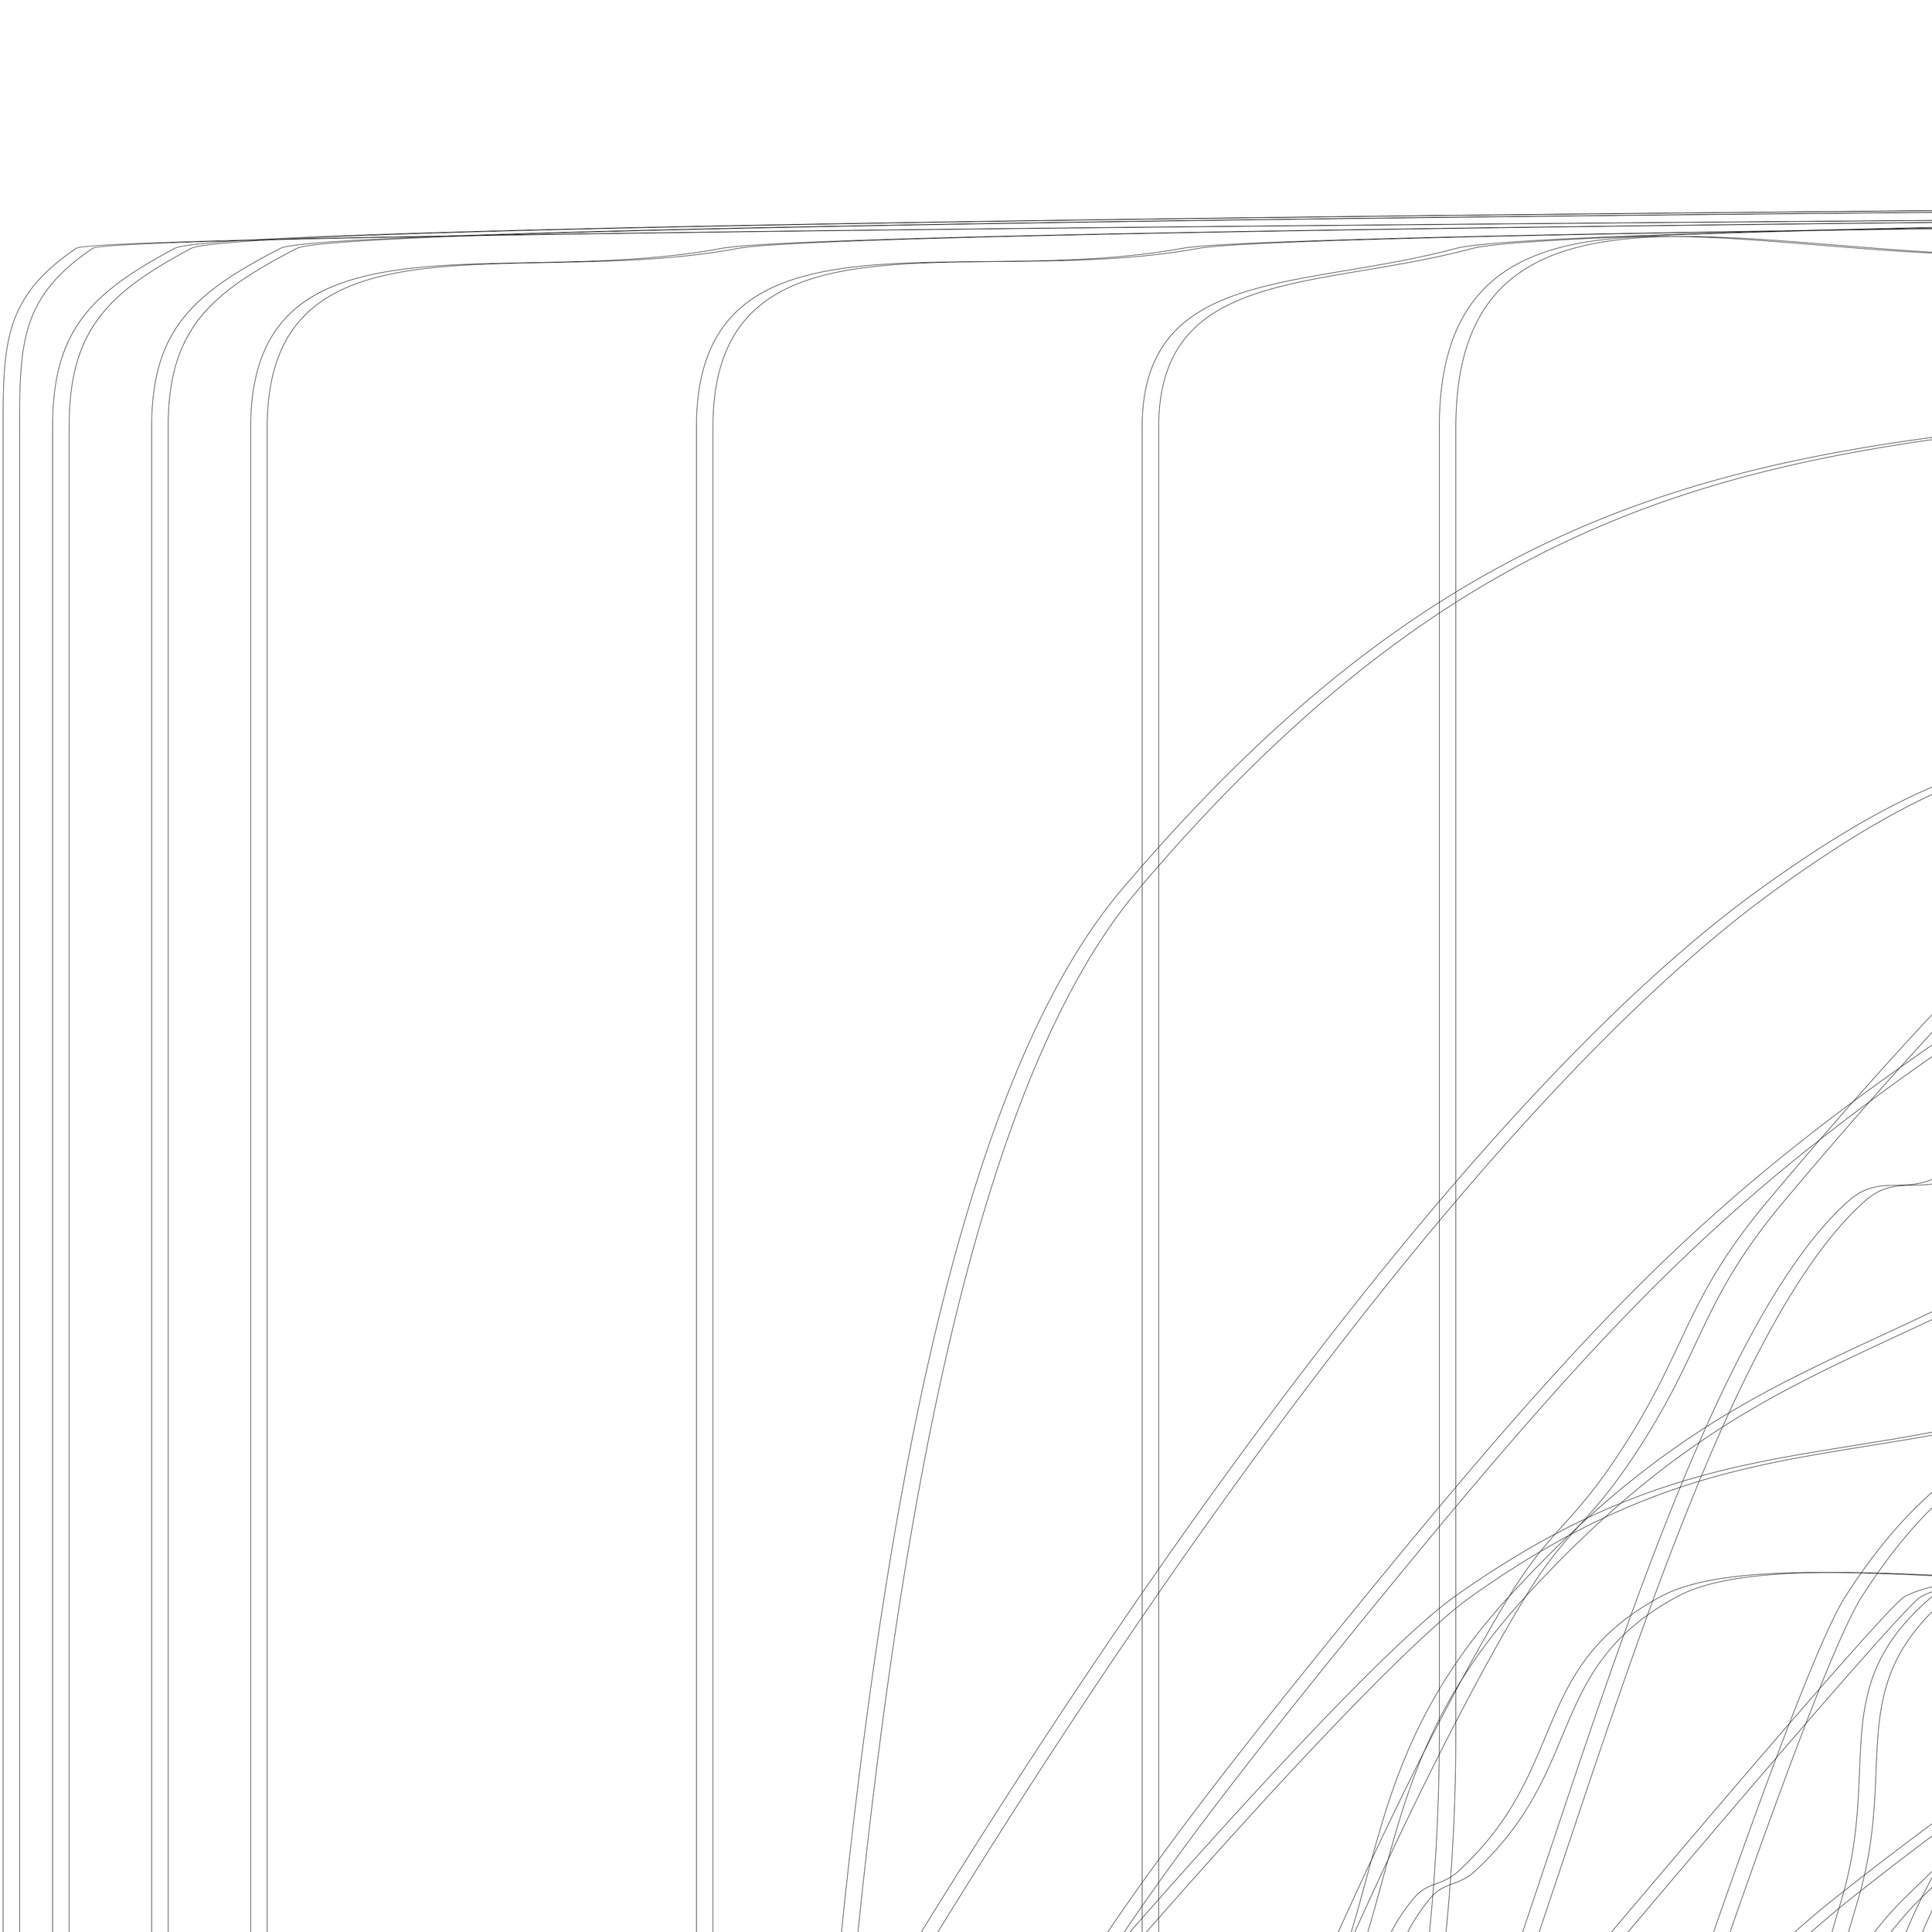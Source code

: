 @startuml EpTechUML
class CReview {
  +addReview()
  +editReview()
  +respondToReview()
  +listReviews()
  +canRespond()
}
class COrder {
  +addOrder()
  +editOrder()
  +deleteOrder()
  +listOrders()
  +viewOrder()
  +requestRefund()
}
class CFrontController {
  +run()
  -isPublic()
  -hasPermission()
}
class CShipping {
  +addShippingAddress()
  +showShippingAddresses()
  +deleteShippingAddress()
  +selectShippingAddress()
  +editShippingAddress()
  +showAddForm()
  +getShippingAddress()
}
class CAdmin {
  +manageUsers()
  +filterUsersPaginated()
  +deleteUser()
  +blockUser()
  +unblockUser()
  +manageProducts()
  +deleteProduct()
  +manageOrders()
  +changeOrderStatus()
  +manageReviews()
  +manageSection()
  +acceptRefund()
  +rejectRefund()
}
class CProduct {
  +listProducts()
  +addProduct()
  +modifyProduct()
  +deleteProduct()
}
class CPurchase {
  +shop()
  +viewProduct()
  +addToCart()
  +removeFromCart()
  +emptyCart()
  +showCart()
  +updateQuantity()
  +checkout()
  +completeOrder()
  +detailOrder()
}
class CUser {
  +home()
  +login()
  +isLogged()
  +logout()
  +signUp()
  +confirmEmail()
  +userDataForm()
  +userDataSection()
  +userHistoryOrders()
  +deleteAccount()
  +changePass()
  +changeUserData()
  +shipping()
  +addShipping()
  +deleteShipping()
  +reactivateShipping()
  +addCards()
  -validateCreditCardData()
  +creditCards()
  +deleteCreditCard()
  +reactivateCreditCard()
  +searchProducts()
  +deleteProduct()
}
class UEMailer {
  +__construct()
  -loadConfig()
  +sendAccountDeletionEmail()
  +sendProductDeletionEmail()
  +sendEmailConfirmation()
}
class FRegisteredUser {
  +findRegisteredUser()
  +findRegisteredUserById()
  +insertNewRegisteredUser()
  +deleteRegisteredUser()
  +updatePass()
  +updateRegisteredUser()
  +__construct()
  +createQueryBuilder()
  +createResultSetMappingBuilder()
  +createNamedQuery()
  +createNativeNamedQuery()
  +clear()
  +find()
  +findAll()
  +findBy()
  +findOneBy()
  +count()
  +__call()
  #getEntityName()
  +getClassName()
  #getEntityManager()
  #getClassMetadata()
  +matching()
}
class FItemOrder {
  +addItemOrder()
  +findItemOrder()
  +__construct()
  +createQueryBuilder()
  +createResultSetMappingBuilder()
  +createNamedQuery()
  +createNativeNamedQuery()
  +clear()
  +find()
  +findAll()
  +findBy()
  +findOneBy()
  +count()
  +__call()
  #getEntityName()
  +getClassName()
  #getEntityManager()
  #getClassMetadata()
  +matching()
}
class FAdmin {
  +findAdmin()
  +findAdminById()
  +updatePass()
  +updateAdmin()
  +deleteAdmin()
  +softDeleteUtente()
  +getAllUsersPaginated()
  +getFilteredUsersPaginated()
  -getTotalUsersCount()
  +getAllReviewsPaginated()
  +findReviewsByUserId()
  +__construct()
  +createQueryBuilder()
  +createResultSetMappingBuilder()
  +createNamedQuery()
  +createNativeNamedQuery()
  +clear()
  +find()
  +findAll()
  +findBy()
  +findOneBy()
  +count()
  +__call()
  #getEntityName()
  +getClassName()
  #getEntityManager()
  #getClassMetadata()
  +matching()
}
class FImage {
  +insertImage()
  +findImage()
  +getAllImages()
  +getAllObjectImages()
  +deleteAllImages()
  +__construct()
  +createQueryBuilder()
  +createResultSetMappingBuilder()
  +createNamedQuery()
  +createNativeNamedQuery()
  +clear()
  +find()
  +findAll()
  +findBy()
  +findOneBy()
  +count()
  +__call()
  #getEntityName()
  +getClassName()
  #getEntityManager()
  #getClassMetadata()
  +matching()
}
class FCreditCard {
  +findCreditCard()
  +insertCreditCard()
  +getAllCreditCardUser()
  +deleteCreditCard()
  +findAllActive()
  +softDelete()
  +canBeHardDeleted()
  +__construct()
  +createQueryBuilder()
  +createResultSetMappingBuilder()
  +createNamedQuery()
  +createNativeNamedQuery()
  +clear()
  +find()
  +findAll()
  +findBy()
  +findOneBy()
  +count()
  +__call()
  #getEntityName()
  +getClassName()
  #getEntityManager()
  #getClassMetadata()
  +matching()
}
class FOrder {
  +findOrderUser()
  +newOrder()
  +ChangeOrderStatus()
  +addRefundRequest()
  +__construct()
  +createQueryBuilder()
  +createResultSetMappingBuilder()
  +createNamedQuery()
  +createNativeNamedQuery()
  +clear()
  +find()
  +findAll()
  +findBy()
  +findOneBy()
  +count()
  +__call()
  #getEntityName()
  +getClassName()
  #getEntityManager()
  #getClassMetadata()
  +matching()
}
class FReview {
  +findReviewByID()
  +getReviewAdmin()
  +getReviewsProduct()
  +getReviewUser()
  +insertReview()
  +deleteReview()
  +hasPurchasedProduct()
  +__construct()
  +createQueryBuilder()
  +createResultSetMappingBuilder()
  +createNamedQuery()
  +createNativeNamedQuery()
  +clear()
  +find()
  +findAll()
  +findBy()
  +findOneBy()
  +count()
  +__call()
  #getEntityName()
  +getClassName()
  #getEntityManager()
  #getClassMetadata()
  +matching()
}
class FPersistentManager {
  -__construct()
  +getInstance()
  +setInstance()
  +getRepository()
  +persist()
  +remove()
  +flush()
  +clear()
  +find()
  +findAll()
  +findBy()
  +findOneBy()
  +refresh()
  +findUtente()
  +findRegisteredUserById()
  +findAdminById()
  +insertNewUtente()
  +updatePass()
  -updateRegisteredUserPass()
  -updateAdminPass()
  +updateUtente()
  +deleteUtente()
  +getAllProducts()
  +getAllSameCatProducts()
  +getAllCategories()
  +insertProduct()
  +findCategory()
  +updateCatProdotto()
  +deleteProduct()
  +getAllOrders()
  +newOrder()
  +addProductOrder()
  +getAllShippingUser()
  +getAllCreditCardUser()
  +insertShipping()
  +deleteShipping()
  +insertCreditCard()
  +deleteCreditCard()
  +getOrderUser()
  +searchProduct()
  +getProductFiltered()
  +getAllBrands()
  +findItemOrder()
  +update()
  +getProductById()
  +getReviewsProduct()
  +addReview()
  +getReviewUser()
  +getProductForAdmin()
  +findUser()
  -findUserByEmail()
  -findUserByObject()
  +findCreditCard()
  +findShipping()
  +hasPurchasedProduct()
  +getReviewAdmin()
  +getAllProductsByAdmin()
  +updateAdminCatProduct()
  +hasProducts()
  +deleteCategory()
  +softDeleteShipping()
  +canShippingBeHardDeleted()
  +reactivateShipping()
  +canCreditCardBeHardDeleted()
  +softDeleteCreditCard()
  +reactivateCreditCard()
  +addOrderData()
  +deleteOrder()
  +getOrders()
  +getAllUsersPaginated()
  +getFilteredUsersPaginated()
  +getLatestProductsHome()
  +getAllImages()
  +insertImage()
  +findImage()
  +updateImageProduct()
  +deleteAllImages()
  +updateProduct()
  +softDeleteUtente()
  +getAllReviewsPaginated()
  +addRefundRequest()
}
class FProduct {
  +insertProduct()
  +deleteProduct()
  +updateImageProduct()
  +updateAdminCatProduct()
  +getAllProducts()
  +getProductById()
  +getLatestNewProducts()
  +getAllProductsByAdmin()
  +updateProduct()
  +getAllProductsByCategory()
  +__construct()
  +createQueryBuilder()
  +createResultSetMappingBuilder()
  +createNamedQuery()
  +createNativeNamedQuery()
  +clear()
  +find()
  +findAll()
  +findBy()
  +findOneBy()
  +count()
  +__call()
  #getEntityName()
  +getClassName()
  #getEntityManager()
  #getClassMetadata()
  +matching()
}
class FCategory {
  +getAllCategories()
  +findCategoria()
  +__construct()
  +createQueryBuilder()
  +createResultSetMappingBuilder()
  +createNamedQuery()
  +createNativeNamedQuery()
  +clear()
  +find()
  +findAll()
  +findBy()
  +findOneBy()
  +count()
  +__call()
  #getEntityName()
  +getClassName()
  #getEntityManager()
  #getClassMetadata()
  +matching()
}
class FShipping {
  +findShipping()
  +insertShipping()
  +getAllShippingUser()
  +deleteShipping()
  +findAllActive()
  +softDelete()
  +canBeHardDeleted()
  +__construct()
  +createQueryBuilder()
  +createResultSetMappingBuilder()
  +createNamedQuery()
  +createNativeNamedQuery()
  +clear()
  +find()
  +findAll()
  +findBy()
  +findOneBy()
  +count()
  +__call()
  #getEntityName()
  +getClassName()
  #getEntityManager()
  #getClassMetadata()
  +matching()
}
class VProduct {
  +__construct()
  +listProducts()
  +addProductForm()
  +modifyProductForm()
  +errorImageUpload()
}
class VOrder {
  +__construct()
  +showOrders()
  +showOrder()
  +showAddOrderForm()
  +showEditOrderForm()
}
class VReview {
  +__construct()
  +showProductReviews()
  +showAdminReviews()
  +showReviewForm()
  +showReplyForm()
}
class VPurchase {
  +__construct()
  +shop()
  +viewProduct()
  +cart()
  +viewCheckoutForm()
  +viewConfermaOrder()
  +detailOrder()
  +errorOrder()
}
class VAdmin {
  +__construct()
  +manageProducts()
  +manageUsers()
  +displaySearchResults()
  +displayFilteredUsers()
  +manageReviews()
  +displayFilteredReviews()
  +showManageOrders()
  +showManageSection()
}
class VShipping {
  +__construct()
  +showAddresses()
  +showAddForm()
  +showEditForm()
}
class VUser {
  +__construct()
  +cart_header()
  +countItemCart()
  +checkLogin()
  +accessDenied()
  +accessUnAuthorized()
  +showLoginForm()
  +loginSuccessUser()
  +loginSuccessAdmin()
  +loginError()
  +logout()
  +signUp()
  +checkPassSignUp()
  +signUpError()
  +userDataForm()
  +userDataSection()
  +userHistoryOrders()
  +changePass()
  +errorPassUpdate()
  +errorOldPass()
  +equalPasswordError()
  +shipping()
  +addShipping()
  +addShippingWithError()
  +errorDeleteShipping()
  +creditCards()
  +errorDeleteCard()
  +addCards()
  +addCardsWithErrors()
  +signUpSuccess()
}
class EImage {
  +__construct()
  +getEncodedData()
  +getIdImage()
  +setIdImage()
  +getName()
  +setName()
  +getSize()
  +setSize()
  +getType()
  +setType()
  +getImageData()
  +setImageData()
  +getProduct()
  +setProduct()
}
class EShipping {
  +__construct()
  +getIdShipping()
  +isDeleted()
  +setDeleted()
  +getAddress()
  +setAddress()
  +getCAP()
  +setCAP()
  +getCity()
  +setCity()
  +getRecipientName()
  +setRecipientName()
  +getRecipientSurname()
  +setRecipientSurname()
  +getOrders()
  +setOrders()
  +getShippingRegisteredUser()
  +setShippingRegisteredUser()
}
class EOrder {
  +__construct()
  +addQProductOrder()
  +removeQProductOrder()
  +getIdOrder()
  +setIdOrder()
  +getTotalPrice()
  +setTotalPrice()
  +getDateTime()
  +setDateTime()
  +getShipping()
  +setShipping()
  +getTotalQuantityProduct()
  +setTotalQuantityProduct()
  +getOrderStatus()
  +setOrderStatus()
  +isPresoInCarico()
  +isInSpedizione()
  +isConsegnato()
  +isAnnullato()
  +getItemOrder()
  +setItemOrder()
  +getCreditCard()
  +setCreditCard()
  +getRegistereduser()
  +setRegisteredUser()
  +getRefundRequests()
  +hasRefundRequest()
}
class EProduct {
  +__construct()
  +getProductId()
  +getNameCategory()
  +setNameCategory()
  +getNameProduct()
  +setNameProduct()
  +getPriceProduct()
  +setPriceProduct()
  +getDescription()
  +setDescription()
  +getBrand()
  +setBrand()
  +getModel()
  +setModel()
  +getColor()
  +setColor()
  +getItemOrder()
  +getReviews()
  +setReviews()
  +getAvQuantity()
  +setAvQuantity()
  +getAdmin()
  +setAdmin()
  +isDeleted()
  +setDeleted()
  +getImages()
  +addImage()
  +removeImage()
}
class ECategory {
  +__construct()
  +getIdCategory()
  +getNameCategory()
  +setNameCategory()
  +getProducts()
  +setProducts()
}
class EItemOrder {
  +__construct()
  +getQuantity()
  +setQuantity()
  +getOrder()
  +setOrder()
  +getProduct()
  +setProduct()
}
class EReview {
  +__construct()
  +getReviewId()
  +getText()
  +setText()
  +getVote()
  +setVote()
  +getProduct()
  +setProduct()
  +getRegisteredUser()
  +setRegisteredUser()
  +setResponseAdmin()
  +getResponseAdmin()
  +getAdmin()
  +setAdmin()
}
class ERegisteredUser {
  +__construct()
  +getIdRegisteredUser()
  +getName()
  +setName()
  +getSurname()
  +setSurname()
  +getEmail()
  +setEmail()
  +getBirthDate()
  +setBirthDate()
  +getUsername()
  +setUsername()
  +getPassword()
  +setPassword()
  +getOrders()
  +setOrders()
  +getReviews()
  +setReviews()
  +getAddresses()
  +getCreditCards()
  +setCreditCards()
  +isBlocked()
  +setBlocked()
  +isDeleted()
  +setDeleted()
  +getConfirmationToken()
  +setConfirmationToken()
  +isEmailConfirmed()
  +setEmailConfirmed()
}
class ECreditCard {
  +__construct()
  +getCardNumber()
  +setCardNumber()
  +getCardHolderName()
  +setCardHolderName()
  +getEndDate()
  +setEndDate()
  +getCVV()
  +setCVV()
  +getOrders()
  +setOrders()
  +getRegisteredUser()
  +setRegisteredUser()
  +isDeleted()
  +setDeleted()
}
class EUnRegisteredUser {
  +__construct()
  +getIdUnRegisteredUser()
}
class ERefundRequest {
  +__construct()
  +getId()
  +getOrder()
  +getStatus()
  +setStatus()
  +getRequestDate()
}
class EAdmin {
  +__construct()
  +getIdAdmin()
  +getName()
  +setName()
  +getSurname()
  +setSurname()
  +getEmail()
  +setEmail()
  +getUsername()
  +setUsername()
  +getPassword()
  +setPassword()
  +getProducts()
  +getReviews()
}
CReview <|-- COrder
CReview <|-- CFrontController
CReview <|-- CShipping
CReview <|-- CAdmin
CReview <|-- CProduct
CReview <|-- CPurchase
CReview <|-- CUser
CReview <|-- UEMailer
CReview <|-- FRegisteredUser
CReview <|-- FItemOrder
CReview <|-- FAdmin
CReview <|-- FImage
CReview <|-- FCreditCard
CReview <|-- FOrder
CReview <|-- FReview
CReview <|-- FPersistentManager
CReview <|-- FProduct
CReview <|-- FCategory
CReview <|-- FShipping
CReview <|-- VProduct
CReview <|-- VOrder
CReview <|-- VReview
CReview <|-- VPurchase
CReview <|-- VAdmin
CReview <|-- VShipping
CReview <|-- VUser
CReview <|-- EImage
CReview <|-- EShipping
CReview <|-- EOrder
CReview <|-- EProduct
CReview <|-- ECategory
CReview <|-- EItemOrder
CReview <|-- EReview
CReview <|-- ERegisteredUser
CReview <|-- ECreditCard
CReview <|-- EUnRegisteredUser
CReview <|-- ERefundRequest
CReview <|-- EAdmin
COrder <|-- CReview
COrder <|-- CFrontController
COrder <|-- CShipping
COrder <|-- CAdmin
COrder <|-- CProduct
COrder <|-- CPurchase
COrder <|-- CUser
COrder <|-- UEMailer
COrder <|-- FRegisteredUser
COrder <|-- FItemOrder
COrder <|-- FAdmin
COrder <|-- FImage
COrder <|-- FCreditCard
COrder <|-- FOrder
COrder <|-- FReview
COrder <|-- FPersistentManager
COrder <|-- FProduct
COrder <|-- FCategory
COrder <|-- FShipping
COrder <|-- VProduct
COrder <|-- VOrder
COrder <|-- VReview
COrder <|-- VPurchase
COrder <|-- VAdmin
COrder <|-- VShipping
COrder <|-- VUser
COrder <|-- EImage
COrder <|-- EShipping
COrder <|-- EOrder
COrder <|-- EProduct
COrder <|-- ECategory
COrder <|-- EItemOrder
COrder <|-- EReview
COrder <|-- ERegisteredUser
COrder <|-- ECreditCard
COrder <|-- EUnRegisteredUser
COrder <|-- ERefundRequest
COrder <|-- EAdmin
CFrontController <|-- CReview
CFrontController <|-- COrder
CFrontController <|-- CShipping
CFrontController <|-- CAdmin
CFrontController <|-- CProduct
CFrontController <|-- CPurchase
CFrontController <|-- CUser
CFrontController <|-- UEMailer
CFrontController <|-- FRegisteredUser
CFrontController <|-- FItemOrder
CFrontController <|-- FAdmin
CFrontController <|-- FImage
CFrontController <|-- FCreditCard
CFrontController <|-- FOrder
CFrontController <|-- FReview
CFrontController <|-- FPersistentManager
CFrontController <|-- FProduct
CFrontController <|-- FCategory
CFrontController <|-- FShipping
CFrontController <|-- VProduct
CFrontController <|-- VOrder
CFrontController <|-- VReview
CFrontController <|-- VPurchase
CFrontController <|-- VAdmin
CFrontController <|-- VShipping
CFrontController <|-- VUser
CFrontController <|-- EImage
CFrontController <|-- EShipping
CFrontController <|-- EOrder
CFrontController <|-- EProduct
CFrontController <|-- ECategory
CFrontController <|-- EItemOrder
CFrontController <|-- EReview
CFrontController <|-- ERegisteredUser
CFrontController <|-- ECreditCard
CFrontController <|-- EUnRegisteredUser
CFrontController <|-- ERefundRequest
CFrontController <|-- EAdmin
CShipping <|-- CReview
CShipping <|-- COrder
CShipping <|-- CFrontController
CShipping <|-- CAdmin
CShipping <|-- CProduct
CShipping <|-- CPurchase
CShipping <|-- CUser
CShipping <|-- UEMailer
CShipping <|-- FRegisteredUser
CShipping <|-- FItemOrder
CShipping <|-- FAdmin
CShipping <|-- FImage
CShipping <|-- FCreditCard
CShipping <|-- FOrder
CShipping <|-- FReview
CShipping <|-- FPersistentManager
CShipping <|-- FProduct
CShipping <|-- FCategory
CShipping <|-- FShipping
CShipping <|-- VProduct
CShipping <|-- VOrder
CShipping <|-- VReview
CShipping <|-- VPurchase
CShipping <|-- VAdmin
CShipping <|-- VShipping
CShipping <|-- VUser
CShipping <|-- EImage
CShipping <|-- EShipping
CShipping <|-- EOrder
CShipping <|-- EProduct
CShipping <|-- ECategory
CShipping <|-- EItemOrder
CShipping <|-- EReview
CShipping <|-- ERegisteredUser
CShipping <|-- ECreditCard
CShipping <|-- EUnRegisteredUser
CShipping <|-- ERefundRequest
CShipping <|-- EAdmin
CAdmin <|-- CReview
CAdmin <|-- COrder
CAdmin <|-- CFrontController
CAdmin <|-- CShipping
CAdmin <|-- CProduct
CAdmin <|-- CPurchase
CAdmin <|-- CUser
CAdmin <|-- UEMailer
CAdmin <|-- FRegisteredUser
CAdmin <|-- FItemOrder
CAdmin <|-- FAdmin
CAdmin <|-- FImage
CAdmin <|-- FCreditCard
CAdmin <|-- FOrder
CAdmin <|-- FReview
CAdmin <|-- FPersistentManager
CAdmin <|-- FProduct
CAdmin <|-- FCategory
CAdmin <|-- FShipping
CAdmin <|-- VProduct
CAdmin <|-- VOrder
CAdmin <|-- VReview
CAdmin <|-- VPurchase
CAdmin <|-- VAdmin
CAdmin <|-- VShipping
CAdmin <|-- VUser
CAdmin <|-- EImage
CAdmin <|-- EShipping
CAdmin <|-- EOrder
CAdmin <|-- EProduct
CAdmin <|-- ECategory
CAdmin <|-- EItemOrder
CAdmin <|-- EReview
CAdmin <|-- ERegisteredUser
CAdmin <|-- ECreditCard
CAdmin <|-- EUnRegisteredUser
CAdmin <|-- ERefundRequest
CAdmin <|-- EAdmin
CProduct <|-- CReview
CProduct <|-- COrder
CProduct <|-- CFrontController
CProduct <|-- CShipping
CProduct <|-- CAdmin
CProduct <|-- CPurchase
CProduct <|-- CUser
CProduct <|-- UEMailer
CProduct <|-- FRegisteredUser
CProduct <|-- FItemOrder
CProduct <|-- FAdmin
CProduct <|-- FImage
CProduct <|-- FCreditCard
CProduct <|-- FOrder
CProduct <|-- FReview
CProduct <|-- FPersistentManager
CProduct <|-- FProduct
CProduct <|-- FCategory
CProduct <|-- FShipping
CProduct <|-- VProduct
CProduct <|-- VOrder
CProduct <|-- VReview
CProduct <|-- VPurchase
CProduct <|-- VAdmin
CProduct <|-- VShipping
CProduct <|-- VUser
CProduct <|-- EImage
CProduct <|-- EShipping
CProduct <|-- EOrder
CProduct <|-- EProduct
CProduct <|-- ECategory
CProduct <|-- EItemOrder
CProduct <|-- EReview
CProduct <|-- ERegisteredUser
CProduct <|-- ECreditCard
CProduct <|-- EUnRegisteredUser
CProduct <|-- ERefundRequest
CProduct <|-- EAdmin
CPurchase <|-- CReview
CPurchase <|-- COrder
CPurchase <|-- CFrontController
CPurchase <|-- CShipping
CPurchase <|-- CAdmin
CPurchase <|-- CProduct
CPurchase <|-- CUser
CPurchase <|-- UEMailer
CPurchase <|-- FRegisteredUser
CPurchase <|-- FItemOrder
CPurchase <|-- FAdmin
CPurchase <|-- FImage
CPurchase <|-- FCreditCard
CPurchase <|-- FOrder
CPurchase <|-- FReview
CPurchase <|-- FPersistentManager
CPurchase <|-- FProduct
CPurchase <|-- FCategory
CPurchase <|-- FShipping
CPurchase <|-- VProduct
CPurchase <|-- VOrder
CPurchase <|-- VReview
CPurchase <|-- VPurchase
CPurchase <|-- VAdmin
CPurchase <|-- VShipping
CPurchase <|-- VUser
CPurchase <|-- EImage
CPurchase <|-- EShipping
CPurchase <|-- EOrder
CPurchase <|-- EProduct
CPurchase <|-- ECategory
CPurchase <|-- EItemOrder
CPurchase <|-- EReview
CPurchase <|-- ERegisteredUser
CPurchase <|-- ECreditCard
CPurchase <|-- EUnRegisteredUser
CPurchase <|-- ERefundRequest
CPurchase <|-- EAdmin
CUser <|-- CReview
CUser <|-- COrder
CUser <|-- CFrontController
CUser <|-- CShipping
CUser <|-- CAdmin
CUser <|-- CProduct
CUser <|-- CPurchase
CUser <|-- UEMailer
CUser <|-- FRegisteredUser
CUser <|-- FItemOrder
CUser <|-- FAdmin
CUser <|-- FImage
CUser <|-- FCreditCard
CUser <|-- FOrder
CUser <|-- FReview
CUser <|-- FPersistentManager
CUser <|-- FProduct
CUser <|-- FCategory
CUser <|-- FShipping
CUser <|-- VProduct
CUser <|-- VOrder
CUser <|-- VReview
CUser <|-- VPurchase
CUser <|-- VAdmin
CUser <|-- VShipping
CUser <|-- VUser
CUser <|-- EImage
CUser <|-- EShipping
CUser <|-- EOrder
CUser <|-- EProduct
CUser <|-- ECategory
CUser <|-- EItemOrder
CUser <|-- EReview
CUser <|-- ERegisteredUser
CUser <|-- ECreditCard
CUser <|-- EUnRegisteredUser
CUser <|-- ERefundRequest
CUser <|-- EAdmin
UEMailer <|-- CReview
UEMailer <|-- COrder
UEMailer <|-- CFrontController
UEMailer <|-- CShipping
UEMailer <|-- CAdmin
UEMailer <|-- CProduct
UEMailer <|-- CPurchase
UEMailer <|-- CUser
UEMailer <|-- FRegisteredUser
UEMailer <|-- FItemOrder
UEMailer <|-- FAdmin
UEMailer <|-- FImage
UEMailer <|-- FCreditCard
UEMailer <|-- FOrder
UEMailer <|-- FReview
UEMailer <|-- FPersistentManager
UEMailer <|-- FProduct
UEMailer <|-- FCategory
UEMailer <|-- FShipping
UEMailer <|-- VProduct
UEMailer <|-- VOrder
UEMailer <|-- VReview
UEMailer <|-- VPurchase
UEMailer <|-- VAdmin
UEMailer <|-- VShipping
UEMailer <|-- VUser
UEMailer <|-- EImage
UEMailer <|-- EShipping
UEMailer <|-- EOrder
UEMailer <|-- EProduct
UEMailer <|-- ECategory
UEMailer <|-- EItemOrder
UEMailer <|-- EReview
UEMailer <|-- ERegisteredUser
UEMailer <|-- ECreditCard
UEMailer <|-- EUnRegisteredUser
UEMailer <|-- ERefundRequest
UEMailer <|-- EAdmin
FRegisteredUser <|-- CReview
FRegisteredUser <|-- COrder
FRegisteredUser <|-- CFrontController
FRegisteredUser <|-- CShipping
FRegisteredUser <|-- CAdmin
FRegisteredUser <|-- CProduct
FRegisteredUser <|-- CPurchase
FRegisteredUser <|-- CUser
FRegisteredUser <|-- UEMailer
FRegisteredUser <|-- FItemOrder
FRegisteredUser <|-- FAdmin
FRegisteredUser <|-- FImage
FRegisteredUser <|-- FCreditCard
FRegisteredUser <|-- FOrder
FRegisteredUser <|-- FReview
FRegisteredUser <|-- FPersistentManager
FRegisteredUser <|-- FProduct
FRegisteredUser <|-- FCategory
FRegisteredUser <|-- FShipping
FRegisteredUser <|-- VProduct
FRegisteredUser <|-- VOrder
FRegisteredUser <|-- VReview
FRegisteredUser <|-- VPurchase
FRegisteredUser <|-- VAdmin
FRegisteredUser <|-- VShipping
FRegisteredUser <|-- VUser
FRegisteredUser <|-- EImage
FRegisteredUser <|-- EShipping
FRegisteredUser <|-- EOrder
FRegisteredUser <|-- EProduct
FRegisteredUser <|-- ECategory
FRegisteredUser <|-- EItemOrder
FRegisteredUser <|-- EReview
FRegisteredUser <|-- ERegisteredUser
FRegisteredUser <|-- ECreditCard
FRegisteredUser <|-- EUnRegisteredUser
FRegisteredUser <|-- ERefundRequest
FRegisteredUser <|-- EAdmin
FItemOrder <|-- CReview
FItemOrder <|-- COrder
FItemOrder <|-- CFrontController
FItemOrder <|-- CShipping
FItemOrder <|-- CAdmin
FItemOrder <|-- CProduct
FItemOrder <|-- CPurchase
FItemOrder <|-- CUser
FItemOrder <|-- UEMailer
FItemOrder <|-- FRegisteredUser
FItemOrder <|-- FAdmin
FItemOrder <|-- FImage
FItemOrder <|-- FCreditCard
FItemOrder <|-- FOrder
FItemOrder <|-- FReview
FItemOrder <|-- FPersistentManager
FItemOrder <|-- FProduct
FItemOrder <|-- FCategory
FItemOrder <|-- FShipping
FItemOrder <|-- VProduct
FItemOrder <|-- VOrder
FItemOrder <|-- VReview
FItemOrder <|-- VPurchase
FItemOrder <|-- VAdmin
FItemOrder <|-- VShipping
FItemOrder <|-- VUser
FItemOrder <|-- EImage
FItemOrder <|-- EShipping
FItemOrder <|-- EOrder
FItemOrder <|-- EProduct
FItemOrder <|-- ECategory
FItemOrder <|-- EItemOrder
FItemOrder <|-- EReview
FItemOrder <|-- ERegisteredUser
FItemOrder <|-- ECreditCard
FItemOrder <|-- EUnRegisteredUser
FItemOrder <|-- ERefundRequest
FItemOrder <|-- EAdmin
FAdmin <|-- CReview
FAdmin <|-- COrder
FAdmin <|-- CFrontController
FAdmin <|-- CShipping
FAdmin <|-- CAdmin
FAdmin <|-- CProduct
FAdmin <|-- CPurchase
FAdmin <|-- CUser
FAdmin <|-- UEMailer
FAdmin <|-- FRegisteredUser
FAdmin <|-- FItemOrder
FAdmin <|-- FImage
FAdmin <|-- FCreditCard
FAdmin <|-- FOrder
FAdmin <|-- FReview
FAdmin <|-- FPersistentManager
FAdmin <|-- FProduct
FAdmin <|-- FCategory
FAdmin <|-- FShipping
FAdmin <|-- VProduct
FAdmin <|-- VOrder
FAdmin <|-- VReview
FAdmin <|-- VPurchase
FAdmin <|-- VAdmin
FAdmin <|-- VShipping
FAdmin <|-- VUser
FAdmin <|-- EImage
FAdmin <|-- EShipping
FAdmin <|-- EOrder
FAdmin <|-- EProduct
FAdmin <|-- ECategory
FAdmin <|-- EItemOrder
FAdmin <|-- EReview
FAdmin <|-- ERegisteredUser
FAdmin <|-- ECreditCard
FAdmin <|-- EUnRegisteredUser
FAdmin <|-- ERefundRequest
FAdmin <|-- EAdmin
FImage <|-- CReview
FImage <|-- COrder
FImage <|-- CFrontController
FImage <|-- CShipping
FImage <|-- CAdmin
FImage <|-- CProduct
FImage <|-- CPurchase
FImage <|-- CUser
FImage <|-- UEMailer
FImage <|-- FRegisteredUser
FImage <|-- FItemOrder
FImage <|-- FAdmin
FImage <|-- FCreditCard
FImage <|-- FOrder
FImage <|-- FReview
FImage <|-- FPersistentManager
FImage <|-- FProduct
FImage <|-- FCategory
FImage <|-- FShipping
FImage <|-- VProduct
FImage <|-- VOrder
FImage <|-- VReview
FImage <|-- VPurchase
FImage <|-- VAdmin
FImage <|-- VShipping
FImage <|-- VUser
FImage <|-- EImage
FImage <|-- EShipping
FImage <|-- EOrder
FImage <|-- EProduct
FImage <|-- ECategory
FImage <|-- EItemOrder
FImage <|-- EReview
FImage <|-- ERegisteredUser
FImage <|-- ECreditCard
FImage <|-- EUnRegisteredUser
FImage <|-- ERefundRequest
FImage <|-- EAdmin
FCreditCard <|-- CReview
FCreditCard <|-- COrder
FCreditCard <|-- CFrontController
FCreditCard <|-- CShipping
FCreditCard <|-- CAdmin
FCreditCard <|-- CProduct
FCreditCard <|-- CPurchase
FCreditCard <|-- CUser
FCreditCard <|-- UEMailer
FCreditCard <|-- FRegisteredUser
FCreditCard <|-- FItemOrder
FCreditCard <|-- FAdmin
FCreditCard <|-- FImage
FCreditCard <|-- FOrder
FCreditCard <|-- FReview
FCreditCard <|-- FPersistentManager
FCreditCard <|-- FProduct
FCreditCard <|-- FCategory
FCreditCard <|-- FShipping
FCreditCard <|-- VProduct
FCreditCard <|-- VOrder
FCreditCard <|-- VReview
FCreditCard <|-- VPurchase
FCreditCard <|-- VAdmin
FCreditCard <|-- VShipping
FCreditCard <|-- VUser
FCreditCard <|-- EImage
FCreditCard <|-- EShipping
FCreditCard <|-- EOrder
FCreditCard <|-- EProduct
FCreditCard <|-- ECategory
FCreditCard <|-- EItemOrder
FCreditCard <|-- EReview
FCreditCard <|-- ERegisteredUser
FCreditCard <|-- ECreditCard
FCreditCard <|-- EUnRegisteredUser
FCreditCard <|-- ERefundRequest
FCreditCard <|-- EAdmin
FOrder <|-- CReview
FOrder <|-- COrder
FOrder <|-- CFrontController
FOrder <|-- CShipping
FOrder <|-- CAdmin
FOrder <|-- CProduct
FOrder <|-- CPurchase
FOrder <|-- CUser
FOrder <|-- UEMailer
FOrder <|-- FRegisteredUser
FOrder <|-- FItemOrder
FOrder <|-- FAdmin
FOrder <|-- FImage
FOrder <|-- FCreditCard
FOrder <|-- FReview
FOrder <|-- FPersistentManager
FOrder <|-- FProduct
FOrder <|-- FCategory
FOrder <|-- FShipping
FOrder <|-- VProduct
FOrder <|-- VOrder
FOrder <|-- VReview
FOrder <|-- VPurchase
FOrder <|-- VAdmin
FOrder <|-- VShipping
FOrder <|-- VUser
FOrder <|-- EImage
FOrder <|-- EShipping
FOrder <|-- EOrder
FOrder <|-- EProduct
FOrder <|-- ECategory
FOrder <|-- EItemOrder
FOrder <|-- EReview
FOrder <|-- ERegisteredUser
FOrder <|-- ECreditCard
FOrder <|-- EUnRegisteredUser
FOrder <|-- ERefundRequest
FOrder <|-- EAdmin
FReview <|-- CReview
FReview <|-- COrder
FReview <|-- CFrontController
FReview <|-- CShipping
FReview <|-- CAdmin
FReview <|-- CProduct
FReview <|-- CPurchase
FReview <|-- CUser
FReview <|-- UEMailer
FReview <|-- FRegisteredUser
FReview <|-- FItemOrder
FReview <|-- FAdmin
FReview <|-- FImage
FReview <|-- FCreditCard
FReview <|-- FOrder
FReview <|-- FPersistentManager
FReview <|-- FProduct
FReview <|-- FCategory
FReview <|-- FShipping
FReview <|-- VProduct
FReview <|-- VOrder
FReview <|-- VReview
FReview <|-- VPurchase
FReview <|-- VAdmin
FReview <|-- VShipping
FReview <|-- VUser
FReview <|-- EImage
FReview <|-- EShipping
FReview <|-- EOrder
FReview <|-- EProduct
FReview <|-- ECategory
FReview <|-- EItemOrder
FReview <|-- EReview
FReview <|-- ERegisteredUser
FReview <|-- ECreditCard
FReview <|-- EUnRegisteredUser
FReview <|-- ERefundRequest
FReview <|-- EAdmin
FPersistentManager <|-- CReview
FPersistentManager <|-- COrder
FPersistentManager <|-- CFrontController
FPersistentManager <|-- CShipping
FPersistentManager <|-- CAdmin
FPersistentManager <|-- CProduct
FPersistentManager <|-- CPurchase
FPersistentManager <|-- CUser
FPersistentManager <|-- UEMailer
FPersistentManager <|-- FRegisteredUser
FPersistentManager <|-- FItemOrder
FPersistentManager <|-- FAdmin
FPersistentManager <|-- FImage
FPersistentManager <|-- FCreditCard
FPersistentManager <|-- FOrder
FPersistentManager <|-- FReview
FPersistentManager <|-- FProduct
FPersistentManager <|-- FCategory
FPersistentManager <|-- FShipping
FPersistentManager <|-- VProduct
FPersistentManager <|-- VOrder
FPersistentManager <|-- VReview
FPersistentManager <|-- VPurchase
FPersistentManager <|-- VAdmin
FPersistentManager <|-- VShipping
FPersistentManager <|-- VUser
FPersistentManager <|-- EImage
FPersistentManager <|-- EShipping
FPersistentManager <|-- EOrder
FPersistentManager <|-- EProduct
FPersistentManager <|-- ECategory
FPersistentManager <|-- EItemOrder
FPersistentManager <|-- EReview
FPersistentManager <|-- ERegisteredUser
FPersistentManager <|-- ECreditCard
FPersistentManager <|-- EUnRegisteredUser
FPersistentManager <|-- ERefundRequest
FPersistentManager <|-- EAdmin
FProduct <|-- CReview
FProduct <|-- COrder
FProduct <|-- CFrontController
FProduct <|-- CShipping
FProduct <|-- CAdmin
FProduct <|-- CProduct
FProduct <|-- CPurchase
FProduct <|-- CUser
FProduct <|-- UEMailer
FProduct <|-- FRegisteredUser
FProduct <|-- FItemOrder
FProduct <|-- FAdmin
FProduct <|-- FImage
FProduct <|-- FCreditCard
FProduct <|-- FOrder
FProduct <|-- FReview
FProduct <|-- FPersistentManager
FProduct <|-- FCategory
FProduct <|-- FShipping
FProduct <|-- VProduct
FProduct <|-- VOrder
FProduct <|-- VReview
FProduct <|-- VPurchase
FProduct <|-- VAdmin
FProduct <|-- VShipping
FProduct <|-- VUser
FProduct <|-- EImage
FProduct <|-- EShipping
FProduct <|-- EOrder
FProduct <|-- EProduct
FProduct <|-- ECategory
FProduct <|-- EItemOrder
FProduct <|-- EReview
FProduct <|-- ERegisteredUser
FProduct <|-- ECreditCard
FProduct <|-- EUnRegisteredUser
FProduct <|-- ERefundRequest
FProduct <|-- EAdmin
FCategory <|-- CReview
FCategory <|-- COrder
FCategory <|-- CFrontController
FCategory <|-- CShipping
FCategory <|-- CAdmin
FCategory <|-- CProduct
FCategory <|-- CPurchase
FCategory <|-- CUser
FCategory <|-- UEMailer
FCategory <|-- FRegisteredUser
FCategory <|-- FItemOrder
FCategory <|-- FAdmin
FCategory <|-- FImage
FCategory <|-- FCreditCard
FCategory <|-- FOrder
FCategory <|-- FReview
FCategory <|-- FPersistentManager
FCategory <|-- FProduct
FCategory <|-- FShipping
FCategory <|-- VProduct
FCategory <|-- VOrder
FCategory <|-- VReview
FCategory <|-- VPurchase
FCategory <|-- VAdmin
FCategory <|-- VShipping
FCategory <|-- VUser
FCategory <|-- EImage
FCategory <|-- EShipping
FCategory <|-- EOrder
FCategory <|-- EProduct
FCategory <|-- ECategory
FCategory <|-- EItemOrder
FCategory <|-- EReview
FCategory <|-- ERegisteredUser
FCategory <|-- ECreditCard
FCategory <|-- EUnRegisteredUser
FCategory <|-- ERefundRequest
FCategory <|-- EAdmin
FShipping <|-- CReview
FShipping <|-- COrder
FShipping <|-- CFrontController
FShipping <|-- CShipping
FShipping <|-- CAdmin
FShipping <|-- CProduct
FShipping <|-- CPurchase
FShipping <|-- CUser
FShipping <|-- UEMailer
FShipping <|-- FRegisteredUser
FShipping <|-- FItemOrder
FShipping <|-- FAdmin
FShipping <|-- FImage
FShipping <|-- FCreditCard
FShipping <|-- FOrder
FShipping <|-- FReview
FShipping <|-- FPersistentManager
FShipping <|-- FProduct
FShipping <|-- FCategory
FShipping <|-- VProduct
FShipping <|-- VOrder
FShipping <|-- VReview
FShipping <|-- VPurchase
FShipping <|-- VAdmin
FShipping <|-- VShipping
FShipping <|-- VUser
FShipping <|-- EImage
FShipping <|-- EShipping
FShipping <|-- EOrder
FShipping <|-- EProduct
FShipping <|-- ECategory
FShipping <|-- EItemOrder
FShipping <|-- EReview
FShipping <|-- ERegisteredUser
FShipping <|-- ECreditCard
FShipping <|-- EUnRegisteredUser
FShipping <|-- ERefundRequest
FShipping <|-- EAdmin
VProduct <|-- CReview
VProduct <|-- COrder
VProduct <|-- CFrontController
VProduct <|-- CShipping
VProduct <|-- CAdmin
VProduct <|-- CProduct
VProduct <|-- CPurchase
VProduct <|-- CUser
VProduct <|-- UEMailer
VProduct <|-- FRegisteredUser
VProduct <|-- FItemOrder
VProduct <|-- FAdmin
VProduct <|-- FImage
VProduct <|-- FCreditCard
VProduct <|-- FOrder
VProduct <|-- FReview
VProduct <|-- FPersistentManager
VProduct <|-- FProduct
VProduct <|-- FCategory
VProduct <|-- FShipping
VProduct <|-- VOrder
VProduct <|-- VReview
VProduct <|-- VPurchase
VProduct <|-- VAdmin
VProduct <|-- VShipping
VProduct <|-- VUser
VProduct <|-- EImage
VProduct <|-- EShipping
VProduct <|-- EOrder
VProduct <|-- EProduct
VProduct <|-- ECategory
VProduct <|-- EItemOrder
VProduct <|-- EReview
VProduct <|-- ERegisteredUser
VProduct <|-- ECreditCard
VProduct <|-- EUnRegisteredUser
VProduct <|-- ERefundRequest
VProduct <|-- EAdmin
VOrder <|-- CReview
VOrder <|-- COrder
VOrder <|-- CFrontController
VOrder <|-- CShipping
VOrder <|-- CAdmin
VOrder <|-- CProduct
VOrder <|-- CPurchase
VOrder <|-- CUser
VOrder <|-- UEMailer
VOrder <|-- FRegisteredUser
VOrder <|-- FItemOrder
VOrder <|-- FAdmin
VOrder <|-- FImage
VOrder <|-- FCreditCard
VOrder <|-- FOrder
VOrder <|-- FReview
VOrder <|-- FPersistentManager
VOrder <|-- FProduct
VOrder <|-- FCategory
VOrder <|-- FShipping
VOrder <|-- VProduct
VOrder <|-- VReview
VOrder <|-- VPurchase
VOrder <|-- VAdmin
VOrder <|-- VShipping
VOrder <|-- VUser
VOrder <|-- EImage
VOrder <|-- EShipping
VOrder <|-- EOrder
VOrder <|-- EProduct
VOrder <|-- ECategory
VOrder <|-- EItemOrder
VOrder <|-- EReview
VOrder <|-- ERegisteredUser
VOrder <|-- ECreditCard
VOrder <|-- EUnRegisteredUser
VOrder <|-- ERefundRequest
VOrder <|-- EAdmin
VReview <|-- CReview
VReview <|-- COrder
VReview <|-- CFrontController
VReview <|-- CShipping
VReview <|-- CAdmin
VReview <|-- CProduct
VReview <|-- CPurchase
VReview <|-- CUser
VReview <|-- UEMailer
VReview <|-- FRegisteredUser
VReview <|-- FItemOrder
VReview <|-- FAdmin
VReview <|-- FImage
VReview <|-- FCreditCard
VReview <|-- FOrder
VReview <|-- FReview
VReview <|-- FPersistentManager
VReview <|-- FProduct
VReview <|-- FCategory
VReview <|-- FShipping
VReview <|-- VProduct
VReview <|-- VOrder
VReview <|-- VPurchase
VReview <|-- VAdmin
VReview <|-- VShipping
VReview <|-- VUser
VReview <|-- EImage
VReview <|-- EShipping
VReview <|-- EOrder
VReview <|-- EProduct
VReview <|-- ECategory
VReview <|-- EItemOrder
VReview <|-- EReview
VReview <|-- ERegisteredUser
VReview <|-- ECreditCard
VReview <|-- EUnRegisteredUser
VReview <|-- ERefundRequest
VReview <|-- EAdmin
VPurchase <|-- CReview
VPurchase <|-- COrder
VPurchase <|-- CFrontController
VPurchase <|-- CShipping
VPurchase <|-- CAdmin
VPurchase <|-- CProduct
VPurchase <|-- CPurchase
VPurchase <|-- CUser
VPurchase <|-- UEMailer
VPurchase <|-- FRegisteredUser
VPurchase <|-- FItemOrder
VPurchase <|-- FAdmin
VPurchase <|-- FImage
VPurchase <|-- FCreditCard
VPurchase <|-- FOrder
VPurchase <|-- FReview
VPurchase <|-- FPersistentManager
VPurchase <|-- FProduct
VPurchase <|-- FCategory
VPurchase <|-- FShipping
VPurchase <|-- VProduct
VPurchase <|-- VOrder
VPurchase <|-- VReview
VPurchase <|-- VAdmin
VPurchase <|-- VShipping
VPurchase <|-- VUser
VPurchase <|-- EImage
VPurchase <|-- EShipping
VPurchase <|-- EOrder
VPurchase <|-- EProduct
VPurchase <|-- ECategory
VPurchase <|-- EItemOrder
VPurchase <|-- EReview
VPurchase <|-- ERegisteredUser
VPurchase <|-- ECreditCard
VPurchase <|-- EUnRegisteredUser
VPurchase <|-- ERefundRequest
VPurchase <|-- EAdmin
VAdmin <|-- CReview
VAdmin <|-- COrder
VAdmin <|-- CFrontController
VAdmin <|-- CShipping
VAdmin <|-- CAdmin
VAdmin <|-- CProduct
VAdmin <|-- CPurchase
VAdmin <|-- CUser
VAdmin <|-- UEMailer
VAdmin <|-- FRegisteredUser
VAdmin <|-- FItemOrder
VAdmin <|-- FAdmin
VAdmin <|-- FImage
VAdmin <|-- FCreditCard
VAdmin <|-- FOrder
VAdmin <|-- FReview
VAdmin <|-- FPersistentManager
VAdmin <|-- FProduct
VAdmin <|-- FCategory
VAdmin <|-- FShipping
VAdmin <|-- VProduct
VAdmin <|-- VOrder
VAdmin <|-- VReview
VAdmin <|-- VPurchase
VAdmin <|-- VShipping
VAdmin <|-- VUser
VAdmin <|-- EImage
VAdmin <|-- EShipping
VAdmin <|-- EOrder
VAdmin <|-- EProduct
VAdmin <|-- ECategory
VAdmin <|-- EItemOrder
VAdmin <|-- EReview
VAdmin <|-- ERegisteredUser
VAdmin <|-- ECreditCard
VAdmin <|-- EUnRegisteredUser
VAdmin <|-- ERefundRequest
VAdmin <|-- EAdmin
VShipping <|-- CReview
VShipping <|-- COrder
VShipping <|-- CFrontController
VShipping <|-- CShipping
VShipping <|-- CAdmin
VShipping <|-- CProduct
VShipping <|-- CPurchase
VShipping <|-- CUser
VShipping <|-- UEMailer
VShipping <|-- FRegisteredUser
VShipping <|-- FItemOrder
VShipping <|-- FAdmin
VShipping <|-- FImage
VShipping <|-- FCreditCard
VShipping <|-- FOrder
VShipping <|-- FReview
VShipping <|-- FPersistentManager
VShipping <|-- FProduct
VShipping <|-- FCategory
VShipping <|-- FShipping
VShipping <|-- VProduct
VShipping <|-- VOrder
VShipping <|-- VReview
VShipping <|-- VPurchase
VShipping <|-- VAdmin
VShipping <|-- VUser
VShipping <|-- EImage
VShipping <|-- EShipping
VShipping <|-- EOrder
VShipping <|-- EProduct
VShipping <|-- ECategory
VShipping <|-- EItemOrder
VShipping <|-- EReview
VShipping <|-- ERegisteredUser
VShipping <|-- ECreditCard
VShipping <|-- EUnRegisteredUser
VShipping <|-- ERefundRequest
VShipping <|-- EAdmin
VUser <|-- CReview
VUser <|-- COrder
VUser <|-- CFrontController
VUser <|-- CShipping
VUser <|-- CAdmin
VUser <|-- CProduct
VUser <|-- CPurchase
VUser <|-- CUser
VUser <|-- UEMailer
VUser <|-- FRegisteredUser
VUser <|-- FItemOrder
VUser <|-- FAdmin
VUser <|-- FImage
VUser <|-- FCreditCard
VUser <|-- FOrder
VUser <|-- FReview
VUser <|-- FPersistentManager
VUser <|-- FProduct
VUser <|-- FCategory
VUser <|-- FShipping
VUser <|-- VProduct
VUser <|-- VOrder
VUser <|-- VReview
VUser <|-- VPurchase
VUser <|-- VAdmin
VUser <|-- VShipping
VUser <|-- EImage
VUser <|-- EShipping
VUser <|-- EOrder
VUser <|-- EProduct
VUser <|-- ECategory
VUser <|-- EItemOrder
VUser <|-- EReview
VUser <|-- ERegisteredUser
VUser <|-- ECreditCard
VUser <|-- EUnRegisteredUser
VUser <|-- ERefundRequest
VUser <|-- EAdmin
EImage <|-- CReview
EImage <|-- COrder
EImage <|-- CFrontController
EImage <|-- CShipping
EImage <|-- CAdmin
EImage <|-- CProduct
EImage <|-- CPurchase
EImage <|-- CUser
EImage <|-- UEMailer
EImage <|-- FRegisteredUser
EImage <|-- FItemOrder
EImage <|-- FAdmin
EImage <|-- FImage
EImage <|-- FCreditCard
EImage <|-- FOrder
EImage <|-- FReview
EImage <|-- FPersistentManager
EImage <|-- FProduct
EImage <|-- FCategory
EImage <|-- FShipping
EImage <|-- VProduct
EImage <|-- VOrder
EImage <|-- VReview
EImage <|-- VPurchase
EImage <|-- VAdmin
EImage <|-- VShipping
EImage <|-- VUser
EImage <|-- EShipping
EImage <|-- EOrder
EImage <|-- EProduct
EImage <|-- ECategory
EImage <|-- EItemOrder
EImage <|-- EReview
EImage <|-- ERegisteredUser
EImage <|-- ECreditCard
EImage <|-- EUnRegisteredUser
EImage <|-- ERefundRequest
EImage <|-- EAdmin
EShipping <|-- CReview
EShipping <|-- COrder
EShipping <|-- CFrontController
EShipping <|-- CShipping
EShipping <|-- CAdmin
EShipping <|-- CProduct
EShipping <|-- CPurchase
EShipping <|-- CUser
EShipping <|-- UEMailer
EShipping <|-- FRegisteredUser
EShipping <|-- FItemOrder
EShipping <|-- FAdmin
EShipping <|-- FImage
EShipping <|-- FCreditCard
EShipping <|-- FOrder
EShipping <|-- FReview
EShipping <|-- FPersistentManager
EShipping <|-- FProduct
EShipping <|-- FCategory
EShipping <|-- FShipping
EShipping <|-- VProduct
EShipping <|-- VOrder
EShipping <|-- VReview
EShipping <|-- VPurchase
EShipping <|-- VAdmin
EShipping <|-- VShipping
EShipping <|-- VUser
EShipping <|-- EImage
EShipping <|-- EOrder
EShipping <|-- EProduct
EShipping <|-- ECategory
EShipping <|-- EItemOrder
EShipping <|-- EReview
EShipping <|-- ERegisteredUser
EShipping <|-- ECreditCard
EShipping <|-- EUnRegisteredUser
EShipping <|-- ERefundRequest
EShipping <|-- EAdmin
EOrder <|-- CReview
EOrder <|-- COrder
EOrder <|-- CFrontController
EOrder <|-- CShipping
EOrder <|-- CAdmin
EOrder <|-- CProduct
EOrder <|-- CPurchase
EOrder <|-- CUser
EOrder <|-- UEMailer
EOrder <|-- FRegisteredUser
EOrder <|-- FItemOrder
EOrder <|-- FAdmin
EOrder <|-- FImage
EOrder <|-- FCreditCard
EOrder <|-- FOrder
EOrder <|-- FReview
EOrder <|-- FPersistentManager
EOrder <|-- FProduct
EOrder <|-- FCategory
EOrder <|-- FShipping
EOrder <|-- VProduct
EOrder <|-- VOrder
EOrder <|-- VReview
EOrder <|-- VPurchase
EOrder <|-- VAdmin
EOrder <|-- VShipping
EOrder <|-- VUser
EOrder <|-- EImage
EOrder <|-- EShipping
EOrder <|-- EProduct
EOrder <|-- ECategory
EOrder <|-- EItemOrder
EOrder <|-- EReview
EOrder <|-- ERegisteredUser
EOrder <|-- ECreditCard
EOrder <|-- EUnRegisteredUser
EOrder <|-- ERefundRequest
EOrder <|-- EAdmin
EProduct <|-- CReview
EProduct <|-- COrder
EProduct <|-- CFrontController
EProduct <|-- CShipping
EProduct <|-- CAdmin
EProduct <|-- CProduct
EProduct <|-- CPurchase
EProduct <|-- CUser
EProduct <|-- UEMailer
EProduct <|-- FRegisteredUser
EProduct <|-- FItemOrder
EProduct <|-- FAdmin
EProduct <|-- FImage
EProduct <|-- FCreditCard
EProduct <|-- FOrder
EProduct <|-- FReview
EProduct <|-- FPersistentManager
EProduct <|-- FProduct
EProduct <|-- FCategory
EProduct <|-- FShipping
EProduct <|-- VProduct
EProduct <|-- VOrder
EProduct <|-- VReview
EProduct <|-- VPurchase
EProduct <|-- VAdmin
EProduct <|-- VShipping
EProduct <|-- VUser
EProduct <|-- EImage
EProduct <|-- EShipping
EProduct <|-- EOrder
EProduct <|-- ECategory
EProduct <|-- EItemOrder
EProduct <|-- EReview
EProduct <|-- ERegisteredUser
EProduct <|-- ECreditCard
EProduct <|-- EUnRegisteredUser
EProduct <|-- ERefundRequest
EProduct <|-- EAdmin
ECategory <|-- CReview
ECategory <|-- COrder
ECategory <|-- CFrontController
ECategory <|-- CShipping
ECategory <|-- CAdmin
ECategory <|-- CProduct
ECategory <|-- CPurchase
ECategory <|-- CUser
ECategory <|-- UEMailer
ECategory <|-- FRegisteredUser
ECategory <|-- FItemOrder
ECategory <|-- FAdmin
ECategory <|-- FImage
ECategory <|-- FCreditCard
ECategory <|-- FOrder
ECategory <|-- FReview
ECategory <|-- FPersistentManager
ECategory <|-- FProduct
ECategory <|-- FCategory
ECategory <|-- FShipping
ECategory <|-- VProduct
ECategory <|-- VOrder
ECategory <|-- VReview
ECategory <|-- VPurchase
ECategory <|-- VAdmin
ECategory <|-- VShipping
ECategory <|-- VUser
ECategory <|-- EImage
ECategory <|-- EShipping
ECategory <|-- EOrder
ECategory <|-- EProduct
ECategory <|-- EItemOrder
ECategory <|-- EReview
ECategory <|-- ERegisteredUser
ECategory <|-- ECreditCard
ECategory <|-- EUnRegisteredUser
ECategory <|-- ERefundRequest
ECategory <|-- EAdmin
EItemOrder <|-- CReview
EItemOrder <|-- COrder
EItemOrder <|-- CFrontController
EItemOrder <|-- CShipping
EItemOrder <|-- CAdmin
EItemOrder <|-- CProduct
EItemOrder <|-- CPurchase
EItemOrder <|-- CUser
EItemOrder <|-- UEMailer
EItemOrder <|-- FRegisteredUser
EItemOrder <|-- FItemOrder
EItemOrder <|-- FAdmin
EItemOrder <|-- FImage
EItemOrder <|-- FCreditCard
EItemOrder <|-- FOrder
EItemOrder <|-- FReview
EItemOrder <|-- FPersistentManager
EItemOrder <|-- FProduct
EItemOrder <|-- FCategory
EItemOrder <|-- FShipping
EItemOrder <|-- VProduct
EItemOrder <|-- VOrder
EItemOrder <|-- VReview
EItemOrder <|-- VPurchase
EItemOrder <|-- VAdmin
EItemOrder <|-- VShipping
EItemOrder <|-- VUser
EItemOrder <|-- EImage
EItemOrder <|-- EShipping
EItemOrder <|-- EOrder
EItemOrder <|-- EProduct
EItemOrder <|-- ECategory
EItemOrder <|-- EReview
EItemOrder <|-- ERegisteredUser
EItemOrder <|-- ECreditCard
EItemOrder <|-- EUnRegisteredUser
EItemOrder <|-- ERefundRequest
EItemOrder <|-- EAdmin
EReview <|-- CReview
EReview <|-- COrder
EReview <|-- CFrontController
EReview <|-- CShipping
EReview <|-- CAdmin
EReview <|-- CProduct
EReview <|-- CPurchase
EReview <|-- CUser
EReview <|-- UEMailer
EReview <|-- FRegisteredUser
EReview <|-- FItemOrder
EReview <|-- FAdmin
EReview <|-- FImage
EReview <|-- FCreditCard
EReview <|-- FOrder
EReview <|-- FReview
EReview <|-- FPersistentManager
EReview <|-- FProduct
EReview <|-- FCategory
EReview <|-- FShipping
EReview <|-- VProduct
EReview <|-- VOrder
EReview <|-- VReview
EReview <|-- VPurchase
EReview <|-- VAdmin
EReview <|-- VShipping
EReview <|-- VUser
EReview <|-- EImage
EReview <|-- EShipping
EReview <|-- EOrder
EReview <|-- EProduct
EReview <|-- ECategory
EReview <|-- EItemOrder
EReview <|-- ERegisteredUser
EReview <|-- ECreditCard
EReview <|-- EUnRegisteredUser
EReview <|-- ERefundRequest
EReview <|-- EAdmin
ERegisteredUser <|-- CReview
ERegisteredUser <|-- COrder
ERegisteredUser <|-- CFrontController
ERegisteredUser <|-- CShipping
ERegisteredUser <|-- CAdmin
ERegisteredUser <|-- CProduct
ERegisteredUser <|-- CPurchase
ERegisteredUser <|-- CUser
ERegisteredUser <|-- UEMailer
ERegisteredUser <|-- FRegisteredUser
ERegisteredUser <|-- FItemOrder
ERegisteredUser <|-- FAdmin
ERegisteredUser <|-- FImage
ERegisteredUser <|-- FCreditCard
ERegisteredUser <|-- FOrder
ERegisteredUser <|-- FReview
ERegisteredUser <|-- FPersistentManager
ERegisteredUser <|-- FProduct
ERegisteredUser <|-- FCategory
ERegisteredUser <|-- FShipping
ERegisteredUser <|-- VProduct
ERegisteredUser <|-- VOrder
ERegisteredUser <|-- VReview
ERegisteredUser <|-- VPurchase
ERegisteredUser <|-- VAdmin
ERegisteredUser <|-- VShipping
ERegisteredUser <|-- VUser
ERegisteredUser <|-- EImage
ERegisteredUser <|-- EShipping
ERegisteredUser <|-- EOrder
ERegisteredUser <|-- EProduct
ERegisteredUser <|-- ECategory
ERegisteredUser <|-- EItemOrder
ERegisteredUser <|-- EReview
ERegisteredUser <|-- ECreditCard
ERegisteredUser <|-- EUnRegisteredUser
ERegisteredUser <|-- ERefundRequest
ERegisteredUser <|-- EAdmin
ECreditCard <|-- CReview
ECreditCard <|-- COrder
ECreditCard <|-- CFrontController
ECreditCard <|-- CShipping
ECreditCard <|-- CAdmin
ECreditCard <|-- CProduct
ECreditCard <|-- CPurchase
ECreditCard <|-- CUser
ECreditCard <|-- UEMailer
ECreditCard <|-- FRegisteredUser
ECreditCard <|-- FItemOrder
ECreditCard <|-- FAdmin
ECreditCard <|-- FImage
ECreditCard <|-- FCreditCard
ECreditCard <|-- FOrder
ECreditCard <|-- FReview
ECreditCard <|-- FPersistentManager
ECreditCard <|-- FProduct
ECreditCard <|-- FCategory
ECreditCard <|-- FShipping
ECreditCard <|-- VProduct
ECreditCard <|-- VOrder
ECreditCard <|-- VReview
ECreditCard <|-- VPurchase
ECreditCard <|-- VAdmin
ECreditCard <|-- VShipping
ECreditCard <|-- VUser
ECreditCard <|-- EImage
ECreditCard <|-- EShipping
ECreditCard <|-- EOrder
ECreditCard <|-- EProduct
ECreditCard <|-- ECategory
ECreditCard <|-- EItemOrder
ECreditCard <|-- EReview
ECreditCard <|-- ERegisteredUser
ECreditCard <|-- EUnRegisteredUser
ECreditCard <|-- ERefundRequest
ECreditCard <|-- EAdmin
EUnRegisteredUser <|-- CReview
EUnRegisteredUser <|-- COrder
EUnRegisteredUser <|-- CFrontController
EUnRegisteredUser <|-- CShipping
EUnRegisteredUser <|-- CAdmin
EUnRegisteredUser <|-- CProduct
EUnRegisteredUser <|-- CPurchase
EUnRegisteredUser <|-- CUser
EUnRegisteredUser <|-- UEMailer
EUnRegisteredUser <|-- FRegisteredUser
EUnRegisteredUser <|-- FItemOrder
EUnRegisteredUser <|-- FAdmin
EUnRegisteredUser <|-- FImage
EUnRegisteredUser <|-- FCreditCard
EUnRegisteredUser <|-- FOrder
EUnRegisteredUser <|-- FReview
EUnRegisteredUser <|-- FPersistentManager
EUnRegisteredUser <|-- FProduct
EUnRegisteredUser <|-- FCategory
EUnRegisteredUser <|-- FShipping
EUnRegisteredUser <|-- VProduct
EUnRegisteredUser <|-- VOrder
EUnRegisteredUser <|-- VReview
EUnRegisteredUser <|-- VPurchase
EUnRegisteredUser <|-- VAdmin
EUnRegisteredUser <|-- VShipping
EUnRegisteredUser <|-- VUser
EUnRegisteredUser <|-- EImage
EUnRegisteredUser <|-- EShipping
EUnRegisteredUser <|-- EOrder
EUnRegisteredUser <|-- EProduct
EUnRegisteredUser <|-- ECategory
EUnRegisteredUser <|-- EItemOrder
EUnRegisteredUser <|-- EReview
EUnRegisteredUser <|-- ERegisteredUser
EUnRegisteredUser <|-- ECreditCard
EUnRegisteredUser <|-- ERefundRequest
EUnRegisteredUser <|-- EAdmin
ERefundRequest <|-- CReview
ERefundRequest <|-- COrder
ERefundRequest <|-- CFrontController
ERefundRequest <|-- CShipping
ERefundRequest <|-- CAdmin
ERefundRequest <|-- CProduct
ERefundRequest <|-- CPurchase
ERefundRequest <|-- CUser
ERefundRequest <|-- UEMailer
ERefundRequest <|-- FRegisteredUser
ERefundRequest <|-- FItemOrder
ERefundRequest <|-- FAdmin
ERefundRequest <|-- FImage
ERefundRequest <|-- FCreditCard
ERefundRequest <|-- FOrder
ERefundRequest <|-- FReview
ERefundRequest <|-- FPersistentManager
ERefundRequest <|-- FProduct
ERefundRequest <|-- FCategory
ERefundRequest <|-- FShipping
ERefundRequest <|-- VProduct
ERefundRequest <|-- VOrder
ERefundRequest <|-- VReview
ERefundRequest <|-- VPurchase
ERefundRequest <|-- VAdmin
ERefundRequest <|-- VShipping
ERefundRequest <|-- VUser
ERefundRequest <|-- EImage
ERefundRequest <|-- EShipping
ERefundRequest <|-- EOrder
ERefundRequest <|-- EProduct
ERefundRequest <|-- ECategory
ERefundRequest <|-- EItemOrder
ERefundRequest <|-- EReview
ERefundRequest <|-- ERegisteredUser
ERefundRequest <|-- ECreditCard
ERefundRequest <|-- EUnRegisteredUser
ERefundRequest <|-- EAdmin
EAdmin <|-- CReview
EAdmin <|-- COrder
EAdmin <|-- CFrontController
EAdmin <|-- CShipping
EAdmin <|-- CAdmin
EAdmin <|-- CProduct
EAdmin <|-- CPurchase
EAdmin <|-- CUser
EAdmin <|-- UEMailer
EAdmin <|-- FRegisteredUser
EAdmin <|-- FItemOrder
EAdmin <|-- FAdmin
EAdmin <|-- FImage
EAdmin <|-- FCreditCard
EAdmin <|-- FOrder
EAdmin <|-- FReview
EAdmin <|-- FPersistentManager
EAdmin <|-- FProduct
EAdmin <|-- FCategory
EAdmin <|-- FShipping
EAdmin <|-- VProduct
EAdmin <|-- VOrder
EAdmin <|-- VReview
EAdmin <|-- VPurchase
EAdmin <|-- VAdmin
EAdmin <|-- VShipping
EAdmin <|-- VUser
EAdmin <|-- EImage
EAdmin <|-- EShipping
EAdmin <|-- EOrder
EAdmin <|-- EProduct
EAdmin <|-- ECategory
EAdmin <|-- EItemOrder
EAdmin <|-- EReview
EAdmin <|-- ERegisteredUser
EAdmin <|-- ECreditCard
EAdmin <|-- EUnRegisteredUser
EAdmin <|-- ERefundRequest
@enduml